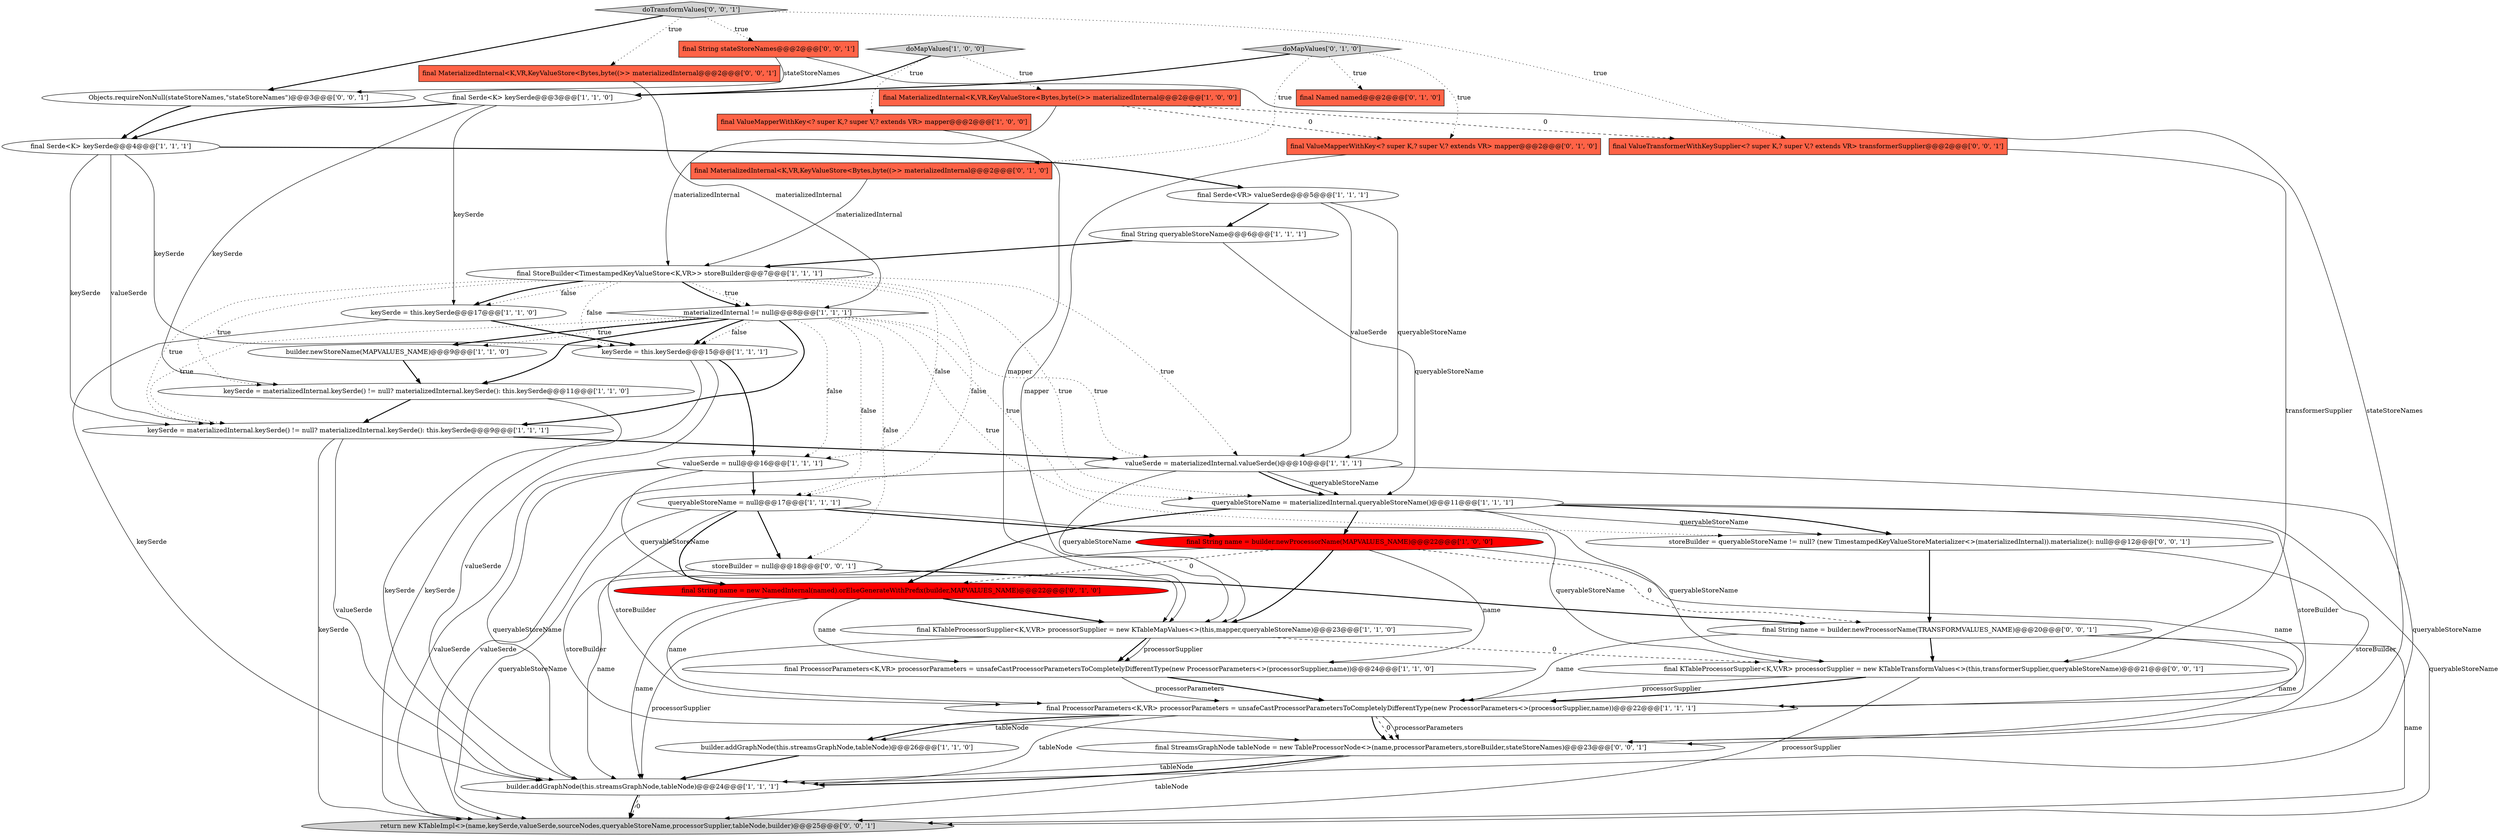 digraph {
16 [style = filled, label = "final KTableProcessorSupplier<K,V,VR> processorSupplier = new KTableMapValues<>(this,mapper,queryableStoreName)@@@23@@@['1', '1', '0']", fillcolor = white, shape = ellipse image = "AAA0AAABBB1BBB"];
33 [style = filled, label = "final StreamsGraphNode tableNode = new TableProcessorNode<>(name,processorParameters,storeBuilder,stateStoreNames)@@@23@@@['0', '0', '1']", fillcolor = white, shape = ellipse image = "AAA0AAABBB3BBB"];
21 [style = filled, label = "keySerde = materializedInternal.keySerde() != null? materializedInternal.keySerde(): this.keySerde@@@9@@@['1', '1', '1']", fillcolor = white, shape = ellipse image = "AAA0AAABBB1BBB"];
1 [style = filled, label = "final ProcessorParameters<K,VR> processorParameters = unsafeCastProcessorParametersToCompletelyDifferentType(new ProcessorParameters<>(processorSupplier,name))@@@24@@@['1', '1', '0']", fillcolor = white, shape = ellipse image = "AAA0AAABBB1BBB"];
28 [style = filled, label = "final ValueMapperWithKey<? super K,? super V,? extends VR> mapper@@@2@@@['0', '1', '0']", fillcolor = tomato, shape = box image = "AAA1AAABBB2BBB"];
18 [style = filled, label = "queryableStoreName = materializedInternal.queryableStoreName()@@@11@@@['1', '1', '1']", fillcolor = white, shape = ellipse image = "AAA0AAABBB1BBB"];
22 [style = filled, label = "doMapValues['1', '0', '0']", fillcolor = lightgray, shape = diamond image = "AAA0AAABBB1BBB"];
14 [style = filled, label = "builder.newStoreName(MAPVALUES_NAME)@@@9@@@['1', '1', '0']", fillcolor = white, shape = ellipse image = "AAA0AAABBB1BBB"];
13 [style = filled, label = "materializedInternal != null@@@8@@@['1', '1', '1']", fillcolor = white, shape = diamond image = "AAA0AAABBB1BBB"];
31 [style = filled, label = "final String name = builder.newProcessorName(TRANSFORMVALUES_NAME)@@@20@@@['0', '0', '1']", fillcolor = white, shape = ellipse image = "AAA0AAABBB3BBB"];
5 [style = filled, label = "builder.addGraphNode(this.streamsGraphNode,tableNode)@@@24@@@['1', '1', '1']", fillcolor = white, shape = ellipse image = "AAA0AAABBB1BBB"];
6 [style = filled, label = "valueSerde = materializedInternal.valueSerde()@@@10@@@['1', '1', '1']", fillcolor = white, shape = ellipse image = "AAA0AAABBB1BBB"];
23 [style = filled, label = "final Serde<K> keySerde@@@4@@@['1', '1', '1']", fillcolor = white, shape = ellipse image = "AAA0AAABBB1BBB"];
35 [style = filled, label = "final ValueTransformerWithKeySupplier<? super K,? super V,? extends VR> transformerSupplier@@@2@@@['0', '0', '1']", fillcolor = tomato, shape = box image = "AAA0AAABBB3BBB"];
15 [style = filled, label = "keySerde = materializedInternal.keySerde() != null? materializedInternal.keySerde(): this.keySerde@@@11@@@['1', '1', '0']", fillcolor = white, shape = ellipse image = "AAA0AAABBB1BBB"];
17 [style = filled, label = "queryableStoreName = null@@@17@@@['1', '1', '1']", fillcolor = white, shape = ellipse image = "AAA0AAABBB1BBB"];
20 [style = filled, label = "keySerde = this.keySerde@@@15@@@['1', '1', '1']", fillcolor = white, shape = ellipse image = "AAA0AAABBB1BBB"];
10 [style = filled, label = "valueSerde = null@@@16@@@['1', '1', '1']", fillcolor = white, shape = ellipse image = "AAA0AAABBB1BBB"];
4 [style = filled, label = "final ValueMapperWithKey<? super K,? super V,? extends VR> mapper@@@2@@@['1', '0', '0']", fillcolor = tomato, shape = box image = "AAA0AAABBB1BBB"];
25 [style = filled, label = "final Named named@@@2@@@['0', '1', '0']", fillcolor = tomato, shape = box image = "AAA0AAABBB2BBB"];
24 [style = filled, label = "doMapValues['0', '1', '0']", fillcolor = lightgray, shape = diamond image = "AAA0AAABBB2BBB"];
29 [style = filled, label = "final MaterializedInternal<K,VR,KeyValueStore<Bytes,byte((>> materializedInternal@@@2@@@['0', '0', '1']", fillcolor = tomato, shape = box image = "AAA0AAABBB3BBB"];
39 [style = filled, label = "doTransformValues['0', '0', '1']", fillcolor = lightgray, shape = diamond image = "AAA0AAABBB3BBB"];
3 [style = filled, label = "final String queryableStoreName@@@6@@@['1', '1', '1']", fillcolor = white, shape = ellipse image = "AAA0AAABBB1BBB"];
7 [style = filled, label = "final String name = builder.newProcessorName(MAPVALUES_NAME)@@@22@@@['1', '0', '0']", fillcolor = red, shape = ellipse image = "AAA1AAABBB1BBB"];
34 [style = filled, label = "return new KTableImpl<>(name,keySerde,valueSerde,sourceNodes,queryableStoreName,processorSupplier,tableNode,builder)@@@25@@@['0', '0', '1']", fillcolor = lightgray, shape = ellipse image = "AAA0AAABBB3BBB"];
19 [style = filled, label = "keySerde = this.keySerde@@@17@@@['1', '1', '0']", fillcolor = white, shape = ellipse image = "AAA0AAABBB1BBB"];
2 [style = filled, label = "builder.addGraphNode(this.streamsGraphNode,tableNode)@@@26@@@['1', '1', '0']", fillcolor = white, shape = ellipse image = "AAA0AAABBB1BBB"];
37 [style = filled, label = "storeBuilder = null@@@18@@@['0', '0', '1']", fillcolor = white, shape = ellipse image = "AAA0AAABBB3BBB"];
9 [style = filled, label = "final Serde<VR> valueSerde@@@5@@@['1', '1', '1']", fillcolor = white, shape = ellipse image = "AAA0AAABBB1BBB"];
30 [style = filled, label = "final String stateStoreNames@@@2@@@['0', '0', '1']", fillcolor = tomato, shape = box image = "AAA0AAABBB3BBB"];
27 [style = filled, label = "final MaterializedInternal<K,VR,KeyValueStore<Bytes,byte((>> materializedInternal@@@2@@@['0', '1', '0']", fillcolor = tomato, shape = box image = "AAA0AAABBB2BBB"];
32 [style = filled, label = "final KTableProcessorSupplier<K,V,VR> processorSupplier = new KTableTransformValues<>(this,transformerSupplier,queryableStoreName)@@@21@@@['0', '0', '1']", fillcolor = white, shape = ellipse image = "AAA0AAABBB3BBB"];
26 [style = filled, label = "final String name = new NamedInternal(named).orElseGenerateWithPrefix(builder,MAPVALUES_NAME)@@@22@@@['0', '1', '0']", fillcolor = red, shape = ellipse image = "AAA1AAABBB2BBB"];
36 [style = filled, label = "Objects.requireNonNull(stateStoreNames,\"stateStoreNames\")@@@3@@@['0', '0', '1']", fillcolor = white, shape = ellipse image = "AAA0AAABBB3BBB"];
8 [style = filled, label = "final StoreBuilder<TimestampedKeyValueStore<K,VR>> storeBuilder@@@7@@@['1', '1', '1']", fillcolor = white, shape = ellipse image = "AAA0AAABBB1BBB"];
0 [style = filled, label = "final Serde<K> keySerde@@@3@@@['1', '1', '0']", fillcolor = white, shape = ellipse image = "AAA0AAABBB1BBB"];
38 [style = filled, label = "storeBuilder = queryableStoreName != null? (new TimestampedKeyValueStoreMaterializer<>(materializedInternal)).materialize(): null@@@12@@@['0', '0', '1']", fillcolor = white, shape = ellipse image = "AAA0AAABBB3BBB"];
12 [style = filled, label = "final ProcessorParameters<K,VR> processorParameters = unsafeCastProcessorParametersToCompletelyDifferentType(new ProcessorParameters<>(processorSupplier,name))@@@22@@@['1', '1', '1']", fillcolor = white, shape = ellipse image = "AAA0AAABBB1BBB"];
11 [style = filled, label = "final MaterializedInternal<K,VR,KeyValueStore<Bytes,byte((>> materializedInternal@@@2@@@['1', '0', '0']", fillcolor = tomato, shape = box image = "AAA1AAABBB1BBB"];
6->16 [style = solid, label="queryableStoreName"];
23->21 [style = solid, label="keySerde"];
16->32 [style = dashed, label="0"];
24->25 [style = dotted, label="true"];
15->21 [style = bold, label=""];
32->12 [style = bold, label=""];
7->1 [style = solid, label="name"];
31->34 [style = solid, label="name"];
10->17 [style = bold, label=""];
38->31 [style = bold, label=""];
8->10 [style = dotted, label="false"];
24->27 [style = dotted, label="true"];
0->19 [style = solid, label="keySerde"];
23->21 [style = solid, label="valueSerde"];
5->34 [style = bold, label=""];
12->2 [style = bold, label=""];
20->5 [style = solid, label="valueSerde"];
22->0 [style = bold, label=""];
37->31 [style = bold, label=""];
13->21 [style = dotted, label="true"];
17->12 [style = solid, label="storeBuilder"];
7->16 [style = bold, label=""];
18->32 [style = solid, label="queryableStoreName"];
1->12 [style = bold, label=""];
26->5 [style = solid, label="name"];
11->8 [style = solid, label="materializedInternal"];
7->26 [style = dashed, label="0"];
6->34 [style = solid, label="valueSerde"];
13->14 [style = bold, label=""];
18->34 [style = solid, label="queryableStoreName"];
18->38 [style = bold, label=""];
13->6 [style = dotted, label="true"];
39->35 [style = dotted, label="true"];
6->18 [style = solid, label="queryableStoreName"];
33->34 [style = solid, label="tableNode"];
15->5 [style = solid, label="keySerde"];
29->13 [style = solid, label="materializedInternal"];
31->12 [style = solid, label="name"];
9->6 [style = solid, label="valueSerde"];
24->0 [style = bold, label=""];
19->20 [style = bold, label=""];
12->2 [style = solid, label="tableNode"];
9->6 [style = solid, label="queryableStoreName"];
17->37 [style = bold, label=""];
30->33 [style = solid, label="stateStoreNames"];
33->5 [style = solid, label="tableNode"];
5->34 [style = dashed, label="0"];
23->20 [style = solid, label="keySerde"];
39->29 [style = dotted, label="true"];
31->33 [style = solid, label="name"];
32->34 [style = solid, label="processorSupplier"];
26->16 [style = bold, label=""];
10->16 [style = solid, label="queryableStoreName"];
21->5 [style = solid, label="valueSerde"];
27->8 [style = solid, label="materializedInternal"];
13->37 [style = dotted, label="false"];
0->23 [style = bold, label=""];
17->34 [style = solid, label="queryableStoreName"];
12->33 [style = bold, label=""];
16->5 [style = solid, label="processorSupplier"];
8->18 [style = dotted, label="true"];
14->15 [style = bold, label=""];
13->15 [style = bold, label=""];
13->20 [style = dotted, label="false"];
18->7 [style = bold, label=""];
22->4 [style = dotted, label="true"];
7->5 [style = solid, label="name"];
10->34 [style = solid, label="valueSerde"];
38->33 [style = solid, label="storeBuilder"];
13->18 [style = dotted, label="true"];
1->12 [style = solid, label="processorParameters"];
8->17 [style = dotted, label="false"];
12->33 [style = dashed, label="0"];
7->31 [style = dashed, label="0"];
8->21 [style = dotted, label="true"];
6->18 [style = bold, label=""];
31->32 [style = bold, label=""];
28->16 [style = solid, label="mapper"];
18->26 [style = bold, label=""];
8->15 [style = dotted, label="true"];
18->12 [style = solid, label="storeBuilder"];
39->30 [style = dotted, label="true"];
13->38 [style = dotted, label="true"];
33->5 [style = bold, label=""];
17->32 [style = solid, label="queryableStoreName"];
0->15 [style = solid, label="keySerde"];
12->33 [style = solid, label="processorParameters"];
18->38 [style = solid, label="queryableStoreName"];
26->12 [style = solid, label="name"];
8->6 [style = dotted, label="true"];
37->33 [style = solid, label="storeBuilder"];
16->1 [style = bold, label=""];
16->1 [style = solid, label="processorSupplier"];
3->8 [style = bold, label=""];
7->12 [style = solid, label="name"];
9->3 [style = bold, label=""];
13->10 [style = dotted, label="false"];
8->13 [style = dotted, label="true"];
35->32 [style = solid, label="transformerSupplier"];
13->14 [style = dotted, label="true"];
6->5 [style = solid, label="queryableStoreName"];
8->13 [style = bold, label=""];
2->5 [style = bold, label=""];
30->36 [style = solid, label="stateStoreNames"];
8->19 [style = dotted, label="false"];
3->18 [style = solid, label="queryableStoreName"];
21->34 [style = solid, label="keySerde"];
17->26 [style = bold, label=""];
21->6 [style = bold, label=""];
8->20 [style = dotted, label="false"];
12->5 [style = solid, label="tableNode"];
8->19 [style = bold, label=""];
19->5 [style = solid, label="keySerde"];
32->12 [style = solid, label="processorSupplier"];
22->11 [style = dotted, label="true"];
24->28 [style = dotted, label="true"];
20->10 [style = bold, label=""];
17->7 [style = bold, label=""];
4->16 [style = solid, label="mapper"];
11->28 [style = dashed, label="0"];
36->23 [style = bold, label=""];
13->17 [style = dotted, label="false"];
10->5 [style = solid, label="queryableStoreName"];
26->1 [style = solid, label="name"];
20->34 [style = solid, label="keySerde"];
13->21 [style = bold, label=""];
23->9 [style = bold, label=""];
39->36 [style = bold, label=""];
11->35 [style = dashed, label="0"];
13->20 [style = bold, label=""];
}
